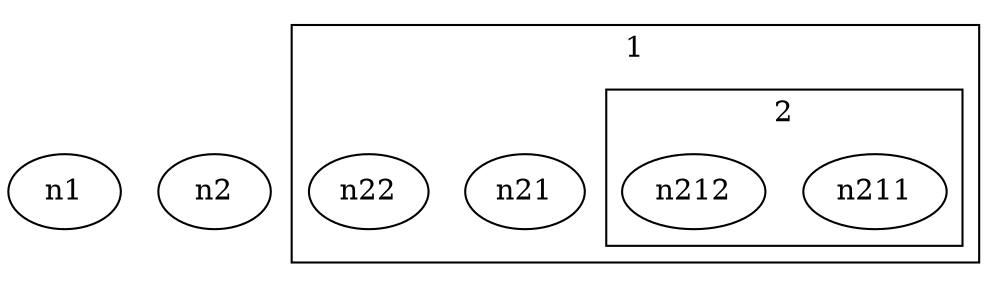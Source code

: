 graph G {
  "n1"
  "n2"
  subgraph cluster_1 {
    label = 1
    "n21"
    subgraph cluster_2 {
      label = 2
      "n211"
      "n212"
    }
    "n22"
  }
}
